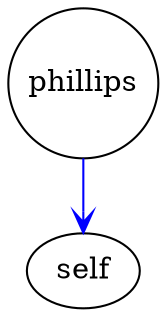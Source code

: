 digraph outcome_phillips_self { 
 K=0.6 
 "phillips" -> { "self" } [color="blue", arrowhead="vee", penwidth=1, href="#492"]; 
 "phillips" [shape="circle", fixedsize="true", height=1, width=1, style="filled", fillcolor="white", href="#phillips"]; 
 "phillips" [shape="circle", fixedsize="true", height=1, width=1, style="filled", fillcolor="white", href="#phillips"]; 

}